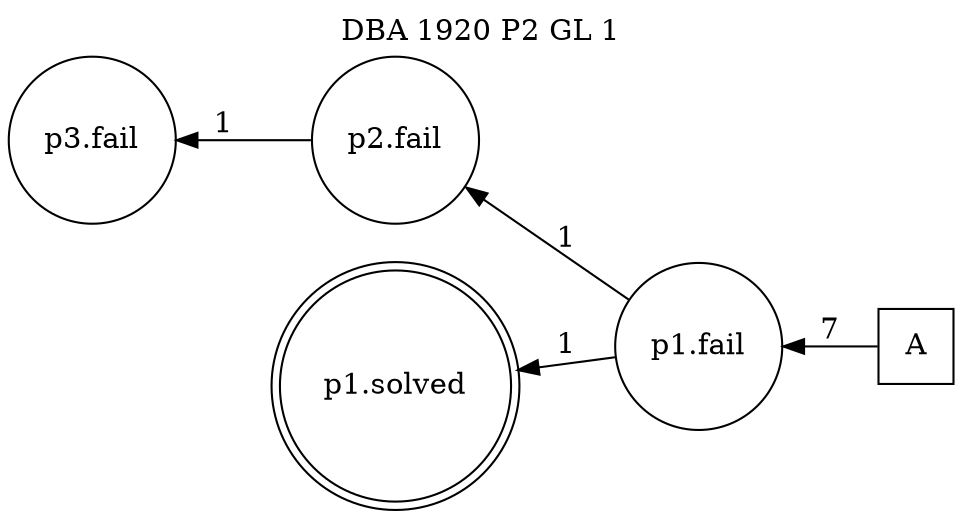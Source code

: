 digraph DBA_1920_P2_GL_1_GOOD {
labelloc="tl"
label= " DBA 1920 P2 GL 1 "
rankdir="RL";
graph [ size=" 10 , 10 !"]

"A" [shape="square" label="A"]
"p1.fail" [shape="circle" label="p1.fail"]
"p2.fail" [shape="circle" label="p2.fail"]
"p3.fail" [shape="circle" label="p3.fail"]
"p1.solved" [shape="doublecircle" label="p1.solved"]
"A" -> "p1.fail" [ label=7]
"p1.fail" -> "p2.fail" [ label=1]
"p1.fail" -> "p1.solved" [ label=1]
"p2.fail" -> "p3.fail" [ label=1]
}
